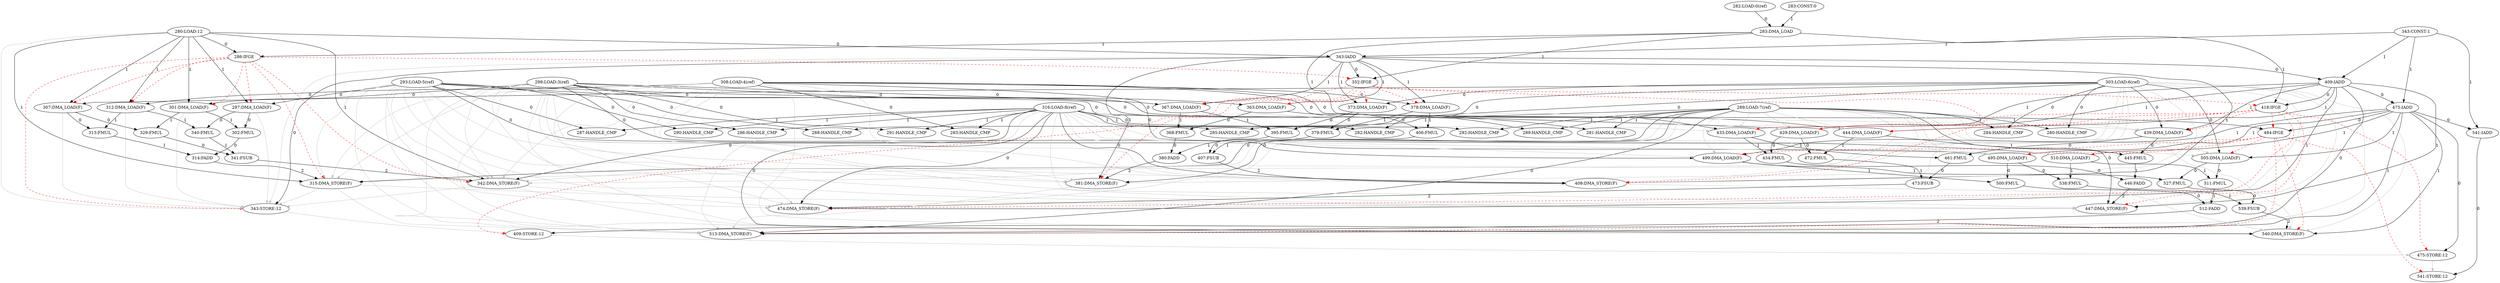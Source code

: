 digraph depgraph {
"343:IADD" -> "343:STORE:12"[label=0];
"280:LOAD:12" -> "343:STORE:12"[color=gray];
"286:IFGE" -> "343:STORE:12"[color=red,style=dashed];
"297:DMA_LOAD(F)" -> "343:STORE:12"[color=gray];
"301:DMA_LOAD(F)" -> "343:STORE:12"[color=gray];
"307:DMA_LOAD(F)" -> "343:STORE:12"[color=gray];
"312:DMA_LOAD(F)" -> "343:STORE:12"[color=gray];
"315:DMA_STORE(F)" -> "343:STORE:12"[color=gray];
"342:DMA_STORE(F)" -> "343:STORE:12"[color=gray];
"343:IADD" -> "343:STORE:12"[color=gray];
"280:LOAD:12" -> "286:IFGE"[label=0];
"283:DMA_LOAD" -> "286:IFGE"[label=1];
"293:LOAD:5(ref)" -> "297:DMA_LOAD(F)"[label=0];
"280:LOAD:12" -> "297:DMA_LOAD(F)"[label=1];
"286:IFGE" -> "297:DMA_LOAD(F)"[color=red,style=dashed];
"298:LOAD:3(ref)" -> "301:DMA_LOAD(F)"[label=0];
"280:LOAD:12" -> "301:DMA_LOAD(F)"[label=1];
"286:IFGE" -> "301:DMA_LOAD(F)"[color=red,style=dashed];
"303:LOAD:6(ref)" -> "307:DMA_LOAD(F)"[label=0];
"280:LOAD:12" -> "307:DMA_LOAD(F)"[label=1];
"286:IFGE" -> "307:DMA_LOAD(F)"[color=red,style=dashed];
"308:LOAD:4(ref)" -> "312:DMA_LOAD(F)"[label=0];
"280:LOAD:12" -> "312:DMA_LOAD(F)"[label=1];
"286:IFGE" -> "312:DMA_LOAD(F)"[color=red,style=dashed];
"289:LOAD:7(ref)" -> "315:DMA_STORE(F)"[label=0];
"280:LOAD:12" -> "315:DMA_STORE(F)"[label=1];
"314:FADD" -> "315:DMA_STORE(F)"[label=2];
"286:IFGE" -> "315:DMA_STORE(F)"[color=red,style=dashed];
"293:LOAD:5(ref)" -> "315:DMA_STORE(F)"[color=gray];
"298:LOAD:3(ref)" -> "315:DMA_STORE(F)"[color=gray];
"303:LOAD:6(ref)" -> "315:DMA_STORE(F)"[color=gray];
"308:LOAD:4(ref)" -> "315:DMA_STORE(F)"[color=gray];
"316:LOAD:8(ref)" -> "342:DMA_STORE(F)"[label=0];
"280:LOAD:12" -> "342:DMA_STORE(F)"[label=1];
"341:FSUB" -> "342:DMA_STORE(F)"[label=2];
"286:IFGE" -> "342:DMA_STORE(F)"[color=red,style=dashed];
"289:LOAD:7(ref)" -> "342:DMA_STORE(F)"[color=gray];
"293:LOAD:5(ref)" -> "342:DMA_STORE(F)"[color=gray];
"298:LOAD:3(ref)" -> "342:DMA_STORE(F)"[color=gray];
"303:LOAD:6(ref)" -> "342:DMA_STORE(F)"[color=gray];
"308:LOAD:4(ref)" -> "342:DMA_STORE(F)"[color=gray];
"280:LOAD:12" -> "343:IADD"[label=0];
"343:CONST:1" -> "343:IADD"[label=1];
"282:LOAD:0(ref)" -> "283:DMA_LOAD"[label=0];
"283:CONST:0" -> "283:DMA_LOAD"[label=1];
"343:IADD" -> "352:IFGE"[label=0];
"283:DMA_LOAD" -> "352:IFGE"[label=1];
"286:IFGE" -> "352:IFGE"[color=red,style=dashed];
"409:IADD" -> "418:IFGE"[label=0];
"283:DMA_LOAD" -> "418:IFGE"[label=1];
"352:IFGE" -> "418:IFGE"[color=red,style=dashed];
"475:IADD" -> "484:IFGE"[label=0];
"283:DMA_LOAD" -> "484:IFGE"[label=1];
"418:IFGE" -> "484:IFGE"[color=red,style=dashed];
"316:LOAD:8(ref)" -> "408:DMA_STORE(F)"[label=0];
"343:IADD" -> "408:DMA_STORE(F)"[label=1];
"407:FSUB" -> "408:DMA_STORE(F)"[label=2];
"289:LOAD:7(ref)" -> "408:DMA_STORE(F)"[color=gray];
"293:LOAD:5(ref)" -> "408:DMA_STORE(F)"[color=gray];
"298:LOAD:3(ref)" -> "408:DMA_STORE(F)"[color=gray];
"303:LOAD:6(ref)" -> "408:DMA_STORE(F)"[color=gray];
"308:LOAD:4(ref)" -> "408:DMA_STORE(F)"[color=gray];
"352:IFGE" -> "408:DMA_STORE(F)"[color=red,style=dashed];
"293:LOAD:5(ref)" -> "429:DMA_LOAD(F)"[label=0];
"409:IADD" -> "429:DMA_LOAD(F)"[label=1];
"289:LOAD:7(ref)" -> "429:DMA_LOAD(F)"[color=gray];
"316:LOAD:8(ref)" -> "429:DMA_LOAD(F)"[color=gray];
"418:IFGE" -> "429:DMA_LOAD(F)"[color=red,style=dashed];
"298:LOAD:3(ref)" -> "433:DMA_LOAD(F)"[label=0];
"409:IADD" -> "433:DMA_LOAD(F)"[label=1];
"289:LOAD:7(ref)" -> "433:DMA_LOAD(F)"[color=gray];
"316:LOAD:8(ref)" -> "433:DMA_LOAD(F)"[color=gray];
"418:IFGE" -> "433:DMA_LOAD(F)"[color=red,style=dashed];
"303:LOAD:6(ref)" -> "439:DMA_LOAD(F)"[label=0];
"409:IADD" -> "439:DMA_LOAD(F)"[label=1];
"289:LOAD:7(ref)" -> "439:DMA_LOAD(F)"[color=gray];
"316:LOAD:8(ref)" -> "439:DMA_LOAD(F)"[color=gray];
"418:IFGE" -> "439:DMA_LOAD(F)"[color=red,style=dashed];
"308:LOAD:4(ref)" -> "444:DMA_LOAD(F)"[label=0];
"409:IADD" -> "444:DMA_LOAD(F)"[label=1];
"289:LOAD:7(ref)" -> "444:DMA_LOAD(F)"[color=gray];
"316:LOAD:8(ref)" -> "444:DMA_LOAD(F)"[color=gray];
"418:IFGE" -> "444:DMA_LOAD(F)"[color=red,style=dashed];
"316:LOAD:8(ref)" -> "474:DMA_STORE(F)"[label=0];
"409:IADD" -> "474:DMA_STORE(F)"[label=1];
"473:FSUB" -> "474:DMA_STORE(F)"[label=2];
"289:LOAD:7(ref)" -> "474:DMA_STORE(F)"[color=gray];
"293:LOAD:5(ref)" -> "474:DMA_STORE(F)"[color=gray];
"298:LOAD:3(ref)" -> "474:DMA_STORE(F)"[color=gray];
"303:LOAD:6(ref)" -> "474:DMA_STORE(F)"[color=gray];
"308:LOAD:4(ref)" -> "474:DMA_STORE(F)"[color=gray];
"342:DMA_STORE(F)" -> "474:DMA_STORE(F)"[color=gray];
"418:IFGE" -> "474:DMA_STORE(F)"[color=red,style=dashed];
"293:LOAD:5(ref)" -> "495:DMA_LOAD(F)"[label=0];
"475:IADD" -> "495:DMA_LOAD(F)"[label=1];
"289:LOAD:7(ref)" -> "495:DMA_LOAD(F)"[color=gray];
"316:LOAD:8(ref)" -> "495:DMA_LOAD(F)"[color=gray];
"484:IFGE" -> "495:DMA_LOAD(F)"[color=red,style=dashed];
"298:LOAD:3(ref)" -> "499:DMA_LOAD(F)"[label=0];
"475:IADD" -> "499:DMA_LOAD(F)"[label=1];
"289:LOAD:7(ref)" -> "499:DMA_LOAD(F)"[color=gray];
"316:LOAD:8(ref)" -> "499:DMA_LOAD(F)"[color=gray];
"484:IFGE" -> "499:DMA_LOAD(F)"[color=red,style=dashed];
"303:LOAD:6(ref)" -> "505:DMA_LOAD(F)"[label=0];
"475:IADD" -> "505:DMA_LOAD(F)"[label=1];
"289:LOAD:7(ref)" -> "505:DMA_LOAD(F)"[color=gray];
"316:LOAD:8(ref)" -> "505:DMA_LOAD(F)"[color=gray];
"484:IFGE" -> "505:DMA_LOAD(F)"[color=red,style=dashed];
"308:LOAD:4(ref)" -> "510:DMA_LOAD(F)"[label=0];
"475:IADD" -> "510:DMA_LOAD(F)"[label=1];
"289:LOAD:7(ref)" -> "510:DMA_LOAD(F)"[color=gray];
"316:LOAD:8(ref)" -> "510:DMA_LOAD(F)"[color=gray];
"484:IFGE" -> "510:DMA_LOAD(F)"[color=red,style=dashed];
"316:LOAD:8(ref)" -> "540:DMA_STORE(F)"[label=0];
"475:IADD" -> "540:DMA_STORE(F)"[label=1];
"539:FSUB" -> "540:DMA_STORE(F)"[label=2];
"289:LOAD:7(ref)" -> "540:DMA_STORE(F)"[color=gray];
"293:LOAD:5(ref)" -> "540:DMA_STORE(F)"[color=gray];
"298:LOAD:3(ref)" -> "540:DMA_STORE(F)"[color=gray];
"303:LOAD:6(ref)" -> "540:DMA_STORE(F)"[color=gray];
"308:LOAD:4(ref)" -> "540:DMA_STORE(F)"[color=gray];
"342:DMA_STORE(F)" -> "540:DMA_STORE(F)"[color=gray];
"408:DMA_STORE(F)" -> "540:DMA_STORE(F)"[color=gray];
"484:IFGE" -> "540:DMA_STORE(F)"[color=red,style=dashed];
"289:LOAD:7(ref)" -> "381:DMA_STORE(F)"[label=0];
"343:IADD" -> "381:DMA_STORE(F)"[label=1];
"380:FADD" -> "381:DMA_STORE(F)"[label=2];
"293:LOAD:5(ref)" -> "381:DMA_STORE(F)"[color=gray];
"298:LOAD:3(ref)" -> "381:DMA_STORE(F)"[color=gray];
"303:LOAD:6(ref)" -> "381:DMA_STORE(F)"[color=gray];
"308:LOAD:4(ref)" -> "381:DMA_STORE(F)"[color=gray];
"352:IFGE" -> "381:DMA_STORE(F)"[color=red,style=dashed];
"289:LOAD:7(ref)" -> "447:DMA_STORE(F)"[label=0];
"409:IADD" -> "447:DMA_STORE(F)"[label=1];
"446:FADD" -> "447:DMA_STORE(F)"[label=2];
"293:LOAD:5(ref)" -> "447:DMA_STORE(F)"[color=gray];
"298:LOAD:3(ref)" -> "447:DMA_STORE(F)"[color=gray];
"303:LOAD:6(ref)" -> "447:DMA_STORE(F)"[color=gray];
"308:LOAD:4(ref)" -> "447:DMA_STORE(F)"[color=gray];
"315:DMA_STORE(F)" -> "447:DMA_STORE(F)"[color=gray];
"316:LOAD:8(ref)" -> "447:DMA_STORE(F)"[color=gray];
"418:IFGE" -> "447:DMA_STORE(F)"[color=red,style=dashed];
"289:LOAD:7(ref)" -> "513:DMA_STORE(F)"[label=0];
"475:IADD" -> "513:DMA_STORE(F)"[label=1];
"512:FADD" -> "513:DMA_STORE(F)"[label=2];
"293:LOAD:5(ref)" -> "513:DMA_STORE(F)"[color=gray];
"298:LOAD:3(ref)" -> "513:DMA_STORE(F)"[color=gray];
"303:LOAD:6(ref)" -> "513:DMA_STORE(F)"[color=gray];
"308:LOAD:4(ref)" -> "513:DMA_STORE(F)"[color=gray];
"315:DMA_STORE(F)" -> "513:DMA_STORE(F)"[color=gray];
"316:LOAD:8(ref)" -> "513:DMA_STORE(F)"[color=gray];
"381:DMA_STORE(F)" -> "513:DMA_STORE(F)"[color=gray];
"484:IFGE" -> "513:DMA_STORE(F)"[color=red,style=dashed];
"293:LOAD:5(ref)" -> "363:DMA_LOAD(F)"[label=0];
"343:IADD" -> "363:DMA_LOAD(F)"[label=1];
"352:IFGE" -> "363:DMA_LOAD(F)"[color=red,style=dashed];
"297:DMA_LOAD(F)" -> "302:FMUL"[label=0];
"301:DMA_LOAD(F)" -> "302:FMUL"[label=1];
"297:DMA_LOAD(F)" -> "340:FMUL"[label=0];
"312:DMA_LOAD(F)" -> "340:FMUL"[label=1];
"298:LOAD:3(ref)" -> "367:DMA_LOAD(F)"[label=0];
"343:IADD" -> "367:DMA_LOAD(F)"[label=1];
"352:IFGE" -> "367:DMA_LOAD(F)"[color=red,style=dashed];
"307:DMA_LOAD(F)" -> "329:FMUL"[label=0];
"301:DMA_LOAD(F)" -> "329:FMUL"[label=1];
"302:FMUL" -> "314:FADD"[label=0];
"313:FMUL" -> "314:FADD"[label=1];
"303:LOAD:6(ref)" -> "373:DMA_LOAD(F)"[label=0];
"343:IADD" -> "373:DMA_LOAD(F)"[label=1];
"352:IFGE" -> "373:DMA_LOAD(F)"[color=red,style=dashed];
"307:DMA_LOAD(F)" -> "313:FMUL"[label=0];
"312:DMA_LOAD(F)" -> "313:FMUL"[label=1];
"308:LOAD:4(ref)" -> "378:DMA_LOAD(F)"[label=0];
"343:IADD" -> "378:DMA_LOAD(F)"[label=1];
"352:IFGE" -> "378:DMA_LOAD(F)"[color=red,style=dashed];
"329:FMUL" -> "341:FSUB"[label=0];
"340:FMUL" -> "341:FSUB"[label=1];
"343:IADD" -> "409:IADD"[label=0];
"343:CONST:1" -> "409:IADD"[label=1];
"409:IADD" -> "475:IADD"[label=0];
"343:CONST:1" -> "475:IADD"[label=1];
"475:IADD" -> "541:IADD"[label=0];
"343:CONST:1" -> "541:IADD"[label=1];
"409:IADD" -> "409:STORE:12"[label=0];
"343:STORE:12" -> "409:STORE:12"[color=gray];
"352:IFGE" -> "409:STORE:12"[color=red,style=dashed];
"363:DMA_LOAD(F)" -> "368:FMUL"[label=0];
"367:DMA_LOAD(F)" -> "368:FMUL"[label=1];
"363:DMA_LOAD(F)" -> "406:FMUL"[label=0];
"378:DMA_LOAD(F)" -> "406:FMUL"[label=1];
"373:DMA_LOAD(F)" -> "395:FMUL"[label=0];
"367:DMA_LOAD(F)" -> "395:FMUL"[label=1];
"368:FMUL" -> "380:FADD"[label=0];
"379:FMUL" -> "380:FADD"[label=1];
"373:DMA_LOAD(F)" -> "379:FMUL"[label=0];
"378:DMA_LOAD(F)" -> "379:FMUL"[label=1];
"395:FMUL" -> "407:FSUB"[label=0];
"406:FMUL" -> "407:FSUB"[label=1];
"475:IADD" -> "475:STORE:12"[label=0];
"409:STORE:12" -> "475:STORE:12"[color=gray];
"418:IFGE" -> "475:STORE:12"[color=red,style=dashed];
"429:DMA_LOAD(F)" -> "434:FMUL"[label=0];
"433:DMA_LOAD(F)" -> "434:FMUL"[label=1];
"429:DMA_LOAD(F)" -> "472:FMUL"[label=0];
"444:DMA_LOAD(F)" -> "472:FMUL"[label=1];
"439:DMA_LOAD(F)" -> "461:FMUL"[label=0];
"433:DMA_LOAD(F)" -> "461:FMUL"[label=1];
"434:FMUL" -> "446:FADD"[label=0];
"445:FMUL" -> "446:FADD"[label=1];
"439:DMA_LOAD(F)" -> "445:FMUL"[label=0];
"444:DMA_LOAD(F)" -> "445:FMUL"[label=1];
"461:FMUL" -> "473:FSUB"[label=0];
"472:FMUL" -> "473:FSUB"[label=1];
"541:IADD" -> "541:STORE:12"[label=0];
"475:STORE:12" -> "541:STORE:12"[color=gray];
"484:IFGE" -> "541:STORE:12"[color=red,style=dashed];
"495:DMA_LOAD(F)" -> "500:FMUL"[label=0];
"499:DMA_LOAD(F)" -> "500:FMUL"[label=1];
"495:DMA_LOAD(F)" -> "538:FMUL"[label=0];
"510:DMA_LOAD(F)" -> "538:FMUL"[label=1];
"505:DMA_LOAD(F)" -> "527:FMUL"[label=0];
"499:DMA_LOAD(F)" -> "527:FMUL"[label=1];
"500:FMUL" -> "512:FADD"[label=0];
"511:FMUL" -> "512:FADD"[label=1];
"505:DMA_LOAD(F)" -> "511:FMUL"[label=0];
"510:DMA_LOAD(F)" -> "511:FMUL"[label=1];
"527:FMUL" -> "539:FSUB"[label=0];
"538:FMUL" -> "539:FSUB"[label=1];
"303:LOAD:6(ref)" -> "280:HANDLE_CMP"[label=0];
"289:LOAD:7(ref)" -> "280:HANDLE_CMP"[label=1];
"308:LOAD:4(ref)" -> "281:HANDLE_CMP"[label=0];
"289:LOAD:7(ref)" -> "281:HANDLE_CMP"[label=1];
"303:LOAD:6(ref)" -> "282:HANDLE_CMP"[label=0];
"316:LOAD:8(ref)" -> "282:HANDLE_CMP"[label=1];
"308:LOAD:4(ref)" -> "283:HANDLE_CMP"[label=0];
"316:LOAD:8(ref)" -> "283:HANDLE_CMP"[label=1];
"303:LOAD:6(ref)" -> "284:HANDLE_CMP"[label=0];
"289:LOAD:7(ref)" -> "284:HANDLE_CMP"[label=1];
"303:LOAD:6(ref)" -> "285:HANDLE_CMP"[label=0];
"316:LOAD:8(ref)" -> "285:HANDLE_CMP"[label=1];
"298:LOAD:3(ref)" -> "286:HANDLE_CMP"[label=0];
"316:LOAD:8(ref)" -> "286:HANDLE_CMP"[label=1];
"293:LOAD:5(ref)" -> "287:HANDLE_CMP"[label=0];
"316:LOAD:8(ref)" -> "287:HANDLE_CMP"[label=1];
"293:LOAD:5(ref)" -> "288:HANDLE_CMP"[label=0];
"289:LOAD:7(ref)" -> "288:HANDLE_CMP"[label=1];
"298:LOAD:3(ref)" -> "289:HANDLE_CMP"[label=0];
"289:LOAD:7(ref)" -> "289:HANDLE_CMP"[label=1];
"293:LOAD:5(ref)" -> "290:HANDLE_CMP"[label=0];
"316:LOAD:8(ref)" -> "290:HANDLE_CMP"[label=1];
"298:LOAD:3(ref)" -> "291:HANDLE_CMP"[label=0];
"316:LOAD:8(ref)" -> "291:HANDLE_CMP"[label=1];
"316:LOAD:8(ref)" -> "292:HANDLE_CMP"[label=0];
"289:LOAD:7(ref)" -> "292:HANDLE_CMP"[label=1];
}
